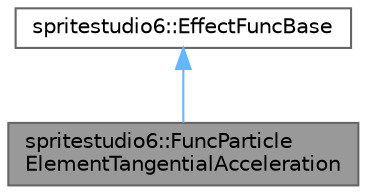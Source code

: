 digraph "spritestudio6::FuncParticleElementTangentialAcceleration"
{
 // LATEX_PDF_SIZE
  bgcolor="transparent";
  edge [fontname=Helvetica,fontsize=10,labelfontname=Helvetica,labelfontsize=10];
  node [fontname=Helvetica,fontsize=10,shape=box,height=0.2,width=0.4];
  Node1 [id="Node000001",label="spritestudio6::FuncParticle\lElementTangentialAcceleration",height=0.2,width=0.4,color="gray40", fillcolor="grey60", style="filled", fontcolor="black",tooltip=" "];
  Node2 -> Node1 [id="edge1_Node000001_Node000002",dir="back",color="steelblue1",style="solid",tooltip=" "];
  Node2 [id="Node000002",label="spritestudio6::EffectFuncBase",height=0.2,width=0.4,color="gray40", fillcolor="white", style="filled",URL="$classspritestudio6_1_1_effect_func_base.html",tooltip=" "];
}
